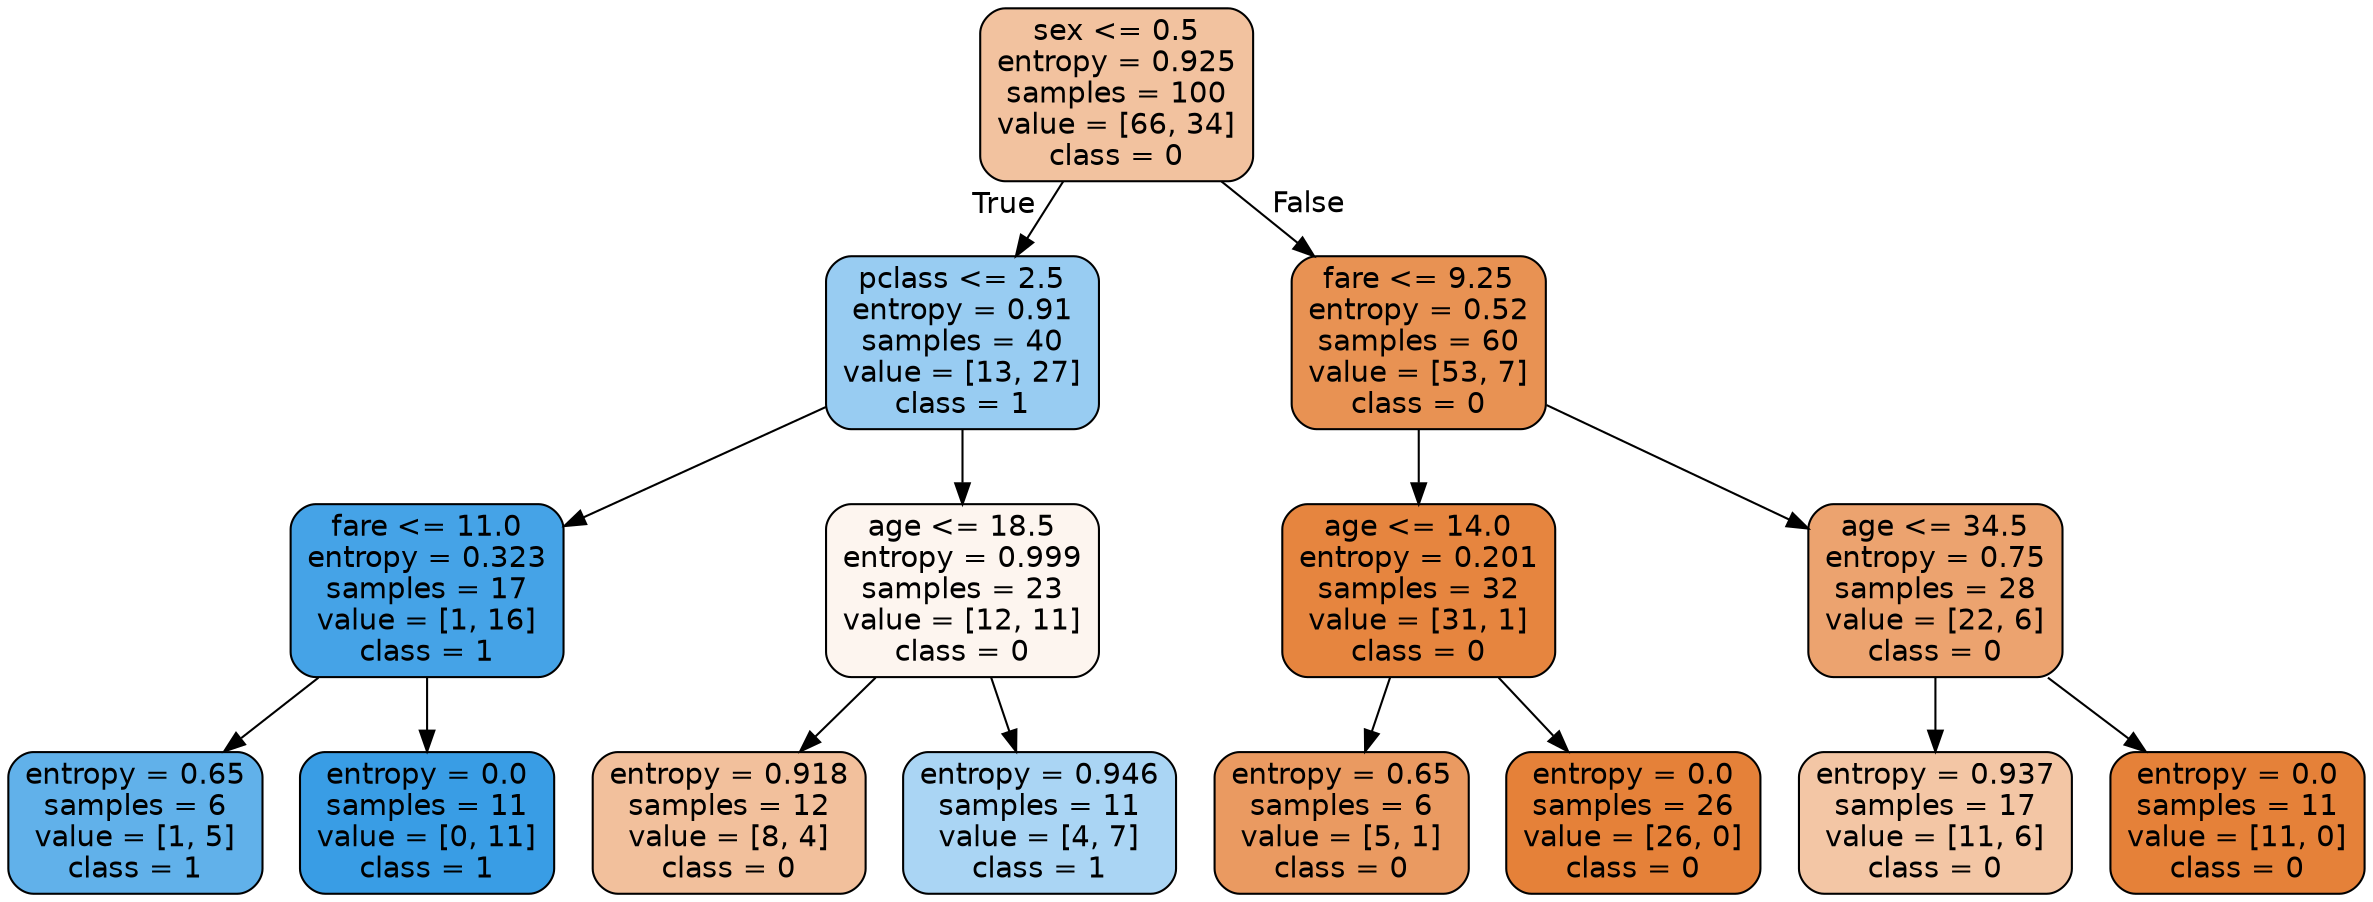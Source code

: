 digraph Tree {
node [shape=box, style="filled, rounded", color="black", fontname="helvetica"] ;
edge [fontname="helvetica"] ;
0 [label="sex <= 0.5\nentropy = 0.925\nsamples = 100\nvalue = [66, 34]\nclass = 0", fillcolor="#f2c29f"] ;
1 [label="pclass <= 2.5\nentropy = 0.91\nsamples = 40\nvalue = [13, 27]\nclass = 1", fillcolor="#98ccf2"] ;
0 -> 1 [labeldistance=2.5, labelangle=45, headlabel="True"] ;
2 [label="fare <= 11.0\nentropy = 0.323\nsamples = 17\nvalue = [1, 16]\nclass = 1", fillcolor="#45a3e7"] ;
1 -> 2 ;
3 [label="entropy = 0.65\nsamples = 6\nvalue = [1, 5]\nclass = 1", fillcolor="#61b1ea"] ;
2 -> 3 ;
4 [label="entropy = 0.0\nsamples = 11\nvalue = [0, 11]\nclass = 1", fillcolor="#399de5"] ;
2 -> 4 ;
5 [label="age <= 18.5\nentropy = 0.999\nsamples = 23\nvalue = [12, 11]\nclass = 0", fillcolor="#fdf5ef"] ;
1 -> 5 ;
6 [label="entropy = 0.918\nsamples = 12\nvalue = [8, 4]\nclass = 0", fillcolor="#f2c09c"] ;
5 -> 6 ;
7 [label="entropy = 0.946\nsamples = 11\nvalue = [4, 7]\nclass = 1", fillcolor="#aad5f4"] ;
5 -> 7 ;
8 [label="fare <= 9.25\nentropy = 0.52\nsamples = 60\nvalue = [53, 7]\nclass = 0", fillcolor="#e89253"] ;
0 -> 8 [labeldistance=2.5, labelangle=-45, headlabel="False"] ;
9 [label="age <= 14.0\nentropy = 0.201\nsamples = 32\nvalue = [31, 1]\nclass = 0", fillcolor="#e6853f"] ;
8 -> 9 ;
10 [label="entropy = 0.65\nsamples = 6\nvalue = [5, 1]\nclass = 0", fillcolor="#ea9a61"] ;
9 -> 10 ;
11 [label="entropy = 0.0\nsamples = 26\nvalue = [26, 0]\nclass = 0", fillcolor="#e58139"] ;
9 -> 11 ;
12 [label="age <= 34.5\nentropy = 0.75\nsamples = 28\nvalue = [22, 6]\nclass = 0", fillcolor="#eca36f"] ;
8 -> 12 ;
13 [label="entropy = 0.937\nsamples = 17\nvalue = [11, 6]\nclass = 0", fillcolor="#f3c6a5"] ;
12 -> 13 ;
14 [label="entropy = 0.0\nsamples = 11\nvalue = [11, 0]\nclass = 0", fillcolor="#e58139"] ;
12 -> 14 ;
}